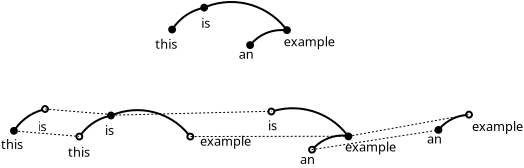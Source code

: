 <?xml version="1.0" encoding="UTF-8"?>
<dia:diagram xmlns:dia="http://www.lysator.liu.se/~alla/dia/">
  <dia:layer name="Background" visible="true" connectable="true" active="true">
    <dia:group>
      <dia:attribute name="meta">
        <dia:composite type="dict"/>
      </dia:attribute>
      <dia:attribute name="matrix"/>
      <dia:object type="Standard - Text" version="1" id="O0">
        <dia:attribute name="obj_pos">
          <dia:point val="10.861,-5.688"/>
        </dia:attribute>
        <dia:attribute name="obj_bb">
          <dia:rectangle val="10.861,-6.282;12.026,-5.537"/>
        </dia:attribute>
        <dia:attribute name="text">
          <dia:composite type="text">
            <dia:attribute name="string">
              <dia:string>#this#</dia:string>
            </dia:attribute>
            <dia:attribute name="font">
              <dia:font family="sans" style="0" name="Helvetica"/>
            </dia:attribute>
            <dia:attribute name="height">
              <dia:real val="0.8"/>
            </dia:attribute>
            <dia:attribute name="pos">
              <dia:point val="10.861,-5.688"/>
            </dia:attribute>
            <dia:attribute name="color">
              <dia:color val="#000000ff"/>
            </dia:attribute>
            <dia:attribute name="alignment">
              <dia:enum val="0"/>
            </dia:attribute>
          </dia:composite>
        </dia:attribute>
        <dia:attribute name="valign">
          <dia:enum val="3"/>
        </dia:attribute>
      </dia:object>
      <dia:object type="Standard - Text" version="1" id="O1">
        <dia:attribute name="obj_pos">
          <dia:point val="13.161,-6.735"/>
        </dia:attribute>
        <dia:attribute name="obj_bb">
          <dia:rectangle val="13.161,-7.33;13.671,-6.585"/>
        </dia:attribute>
        <dia:attribute name="text">
          <dia:composite type="text">
            <dia:attribute name="string">
              <dia:string>#is#</dia:string>
            </dia:attribute>
            <dia:attribute name="font">
              <dia:font family="sans" style="0" name="Helvetica"/>
            </dia:attribute>
            <dia:attribute name="height">
              <dia:real val="0.8"/>
            </dia:attribute>
            <dia:attribute name="pos">
              <dia:point val="13.161,-6.735"/>
            </dia:attribute>
            <dia:attribute name="color">
              <dia:color val="#000000ff"/>
            </dia:attribute>
            <dia:attribute name="alignment">
              <dia:enum val="0"/>
            </dia:attribute>
          </dia:composite>
        </dia:attribute>
        <dia:attribute name="valign">
          <dia:enum val="3"/>
        </dia:attribute>
      </dia:object>
      <dia:object type="Standard - Text" version="1" id="O2">
        <dia:attribute name="obj_pos">
          <dia:point val="15.036,-5.188"/>
        </dia:attribute>
        <dia:attribute name="obj_bb">
          <dia:rectangle val="15.036,-5.782;15.833,-5.037"/>
        </dia:attribute>
        <dia:attribute name="text">
          <dia:composite type="text">
            <dia:attribute name="string">
              <dia:string>#an#</dia:string>
            </dia:attribute>
            <dia:attribute name="font">
              <dia:font family="sans" style="0" name="Helvetica"/>
            </dia:attribute>
            <dia:attribute name="height">
              <dia:real val="0.8"/>
            </dia:attribute>
            <dia:attribute name="pos">
              <dia:point val="15.036,-5.188"/>
            </dia:attribute>
            <dia:attribute name="color">
              <dia:color val="#000000ff"/>
            </dia:attribute>
            <dia:attribute name="alignment">
              <dia:enum val="0"/>
            </dia:attribute>
          </dia:composite>
        </dia:attribute>
        <dia:attribute name="valign">
          <dia:enum val="3"/>
        </dia:attribute>
      </dia:object>
      <dia:object type="Standard - Text" version="1" id="O3">
        <dia:attribute name="obj_pos">
          <dia:point val="17.286,-5.812"/>
        </dia:attribute>
        <dia:attribute name="obj_bb">
          <dia:rectangle val="17.286,-6.407;20.046,-5.662"/>
        </dia:attribute>
        <dia:attribute name="text">
          <dia:composite type="text">
            <dia:attribute name="string">
              <dia:string>#example#</dia:string>
            </dia:attribute>
            <dia:attribute name="font">
              <dia:font family="sans" style="0" name="Helvetica"/>
            </dia:attribute>
            <dia:attribute name="height">
              <dia:real val="0.8"/>
            </dia:attribute>
            <dia:attribute name="pos">
              <dia:point val="17.286,-5.812"/>
            </dia:attribute>
            <dia:attribute name="color">
              <dia:color val="#000000ff"/>
            </dia:attribute>
            <dia:attribute name="alignment">
              <dia:enum val="0"/>
            </dia:attribute>
          </dia:composite>
        </dia:attribute>
        <dia:attribute name="valign">
          <dia:enum val="3"/>
        </dia:attribute>
      </dia:object>
      <dia:object type="Standard - Arc" version="0" id="O4">
        <dia:attribute name="obj_pos">
          <dia:point val="11.636,-6.513"/>
        </dia:attribute>
        <dia:attribute name="obj_bb">
          <dia:rectangle val="11.516,-7.958;13.531,-6.443"/>
        </dia:attribute>
        <dia:attribute name="conn_endpoints">
          <dia:point val="11.636,-6.513"/>
          <dia:point val="13.461,-7.76"/>
        </dia:attribute>
        <dia:attribute name="curve_distance">
          <dia:real val="-0.261"/>
        </dia:attribute>
        <dia:attribute name="start_arrow">
          <dia:enum val="8"/>
        </dia:attribute>
        <dia:attribute name="start_arrow_length">
          <dia:real val="0.3"/>
        </dia:attribute>
        <dia:attribute name="start_arrow_width">
          <dia:real val="0.3"/>
        </dia:attribute>
        <dia:attribute name="end_arrow">
          <dia:enum val="8"/>
        </dia:attribute>
        <dia:attribute name="end_arrow_length">
          <dia:real val="0.3"/>
        </dia:attribute>
        <dia:attribute name="end_arrow_width">
          <dia:real val="0.3"/>
        </dia:attribute>
      </dia:object>
      <dia:object type="Standard - Arc" version="0" id="O5">
        <dia:attribute name="obj_pos">
          <dia:point val="15.523,-5.74"/>
        </dia:attribute>
        <dia:attribute name="obj_bb">
          <dia:rectangle val="15.425,-6.677;17.403,-5.674"/>
        </dia:attribute>
        <dia:attribute name="conn_endpoints">
          <dia:point val="15.523,-5.74"/>
          <dia:point val="17.336,-6.61"/>
        </dia:attribute>
        <dia:attribute name="curve_distance">
          <dia:real val="-0.271"/>
        </dia:attribute>
        <dia:attribute name="start_arrow">
          <dia:enum val="8"/>
        </dia:attribute>
        <dia:attribute name="start_arrow_length">
          <dia:real val="0.3"/>
        </dia:attribute>
        <dia:attribute name="start_arrow_width">
          <dia:real val="0.3"/>
        </dia:attribute>
      </dia:object>
      <dia:object type="Standard - Arc" version="0" id="O6">
        <dia:attribute name="obj_pos">
          <dia:point val="13.411,-7.785"/>
        </dia:attribute>
        <dia:attribute name="obj_bb">
          <dia:rectangle val="13.348,-8.071;17.636,-6.425"/>
        </dia:attribute>
        <dia:attribute name="conn_endpoints">
          <dia:point val="13.411,-7.785"/>
          <dia:point val="17.536,-6.487"/>
        </dia:attribute>
        <dia:attribute name="curve_distance">
          <dia:real val="-0.76"/>
        </dia:attribute>
        <dia:attribute name="end_arrow">
          <dia:enum val="8"/>
        </dia:attribute>
        <dia:attribute name="end_arrow_length">
          <dia:real val="0.3"/>
        </dia:attribute>
        <dia:attribute name="end_arrow_width">
          <dia:real val="0.3"/>
        </dia:attribute>
      </dia:object>
    </dia:group>
    <dia:group>
      <dia:attribute name="meta">
        <dia:composite type="dict"/>
      </dia:attribute>
      <dia:attribute name="matrix"/>
      <dia:object type="Standard - Text" version="1" id="O7">
        <dia:attribute name="obj_pos">
          <dia:point val="6.503,-0.287"/>
        </dia:attribute>
        <dia:attribute name="obj_bb">
          <dia:rectangle val="6.503,-0.882;7.668,-0.138"/>
        </dia:attribute>
        <dia:attribute name="text">
          <dia:composite type="text">
            <dia:attribute name="string">
              <dia:string>#this#</dia:string>
            </dia:attribute>
            <dia:attribute name="font">
              <dia:font family="sans" style="0" name="Helvetica"/>
            </dia:attribute>
            <dia:attribute name="height">
              <dia:real val="0.8"/>
            </dia:attribute>
            <dia:attribute name="pos">
              <dia:point val="6.503,-0.287"/>
            </dia:attribute>
            <dia:attribute name="color">
              <dia:color val="#000000ff"/>
            </dia:attribute>
            <dia:attribute name="alignment">
              <dia:enum val="0"/>
            </dia:attribute>
          </dia:composite>
        </dia:attribute>
        <dia:attribute name="valign">
          <dia:enum val="3"/>
        </dia:attribute>
      </dia:object>
      <dia:object type="Standard - Text" version="1" id="O8">
        <dia:attribute name="obj_pos">
          <dia:point val="8.353,-1.372"/>
        </dia:attribute>
        <dia:attribute name="obj_bb">
          <dia:rectangle val="8.353,-1.967;8.863,-1.222"/>
        </dia:attribute>
        <dia:attribute name="text">
          <dia:composite type="text">
            <dia:attribute name="string">
              <dia:string>#is#</dia:string>
            </dia:attribute>
            <dia:attribute name="font">
              <dia:font family="sans" style="0" name="Helvetica"/>
            </dia:attribute>
            <dia:attribute name="height">
              <dia:real val="0.8"/>
            </dia:attribute>
            <dia:attribute name="pos">
              <dia:point val="8.353,-1.372"/>
            </dia:attribute>
            <dia:attribute name="color">
              <dia:color val="#000000ff"/>
            </dia:attribute>
            <dia:attribute name="alignment">
              <dia:enum val="0"/>
            </dia:attribute>
          </dia:composite>
        </dia:attribute>
        <dia:attribute name="valign">
          <dia:enum val="3"/>
        </dia:attribute>
      </dia:object>
      <dia:object type="Standard - Arc" version="0" id="O9">
        <dia:attribute name="obj_pos">
          <dia:point val="8.703,-2.36"/>
        </dia:attribute>
        <dia:attribute name="obj_bb">
          <dia:rectangle val="8.641,-2.664;12.803,-1.062"/>
        </dia:attribute>
        <dia:attribute name="conn_endpoints">
          <dia:point val="8.703,-2.36"/>
          <dia:point val="12.728,-1.124"/>
        </dia:attribute>
        <dia:attribute name="curve_distance">
          <dia:real val="-0.76"/>
        </dia:attribute>
        <dia:attribute name="end_arrow">
          <dia:enum val="9"/>
        </dia:attribute>
        <dia:attribute name="end_arrow_length">
          <dia:real val="0.3"/>
        </dia:attribute>
        <dia:attribute name="end_arrow_width">
          <dia:real val="0.3"/>
        </dia:attribute>
      </dia:object>
      <dia:object type="Standard - Arc" version="0" id="O10">
        <dia:attribute name="obj_pos">
          <dia:point val="6.973,-1.118"/>
        </dia:attribute>
        <dia:attribute name="obj_bb">
          <dia:rectangle val="6.878,-2.564;8.868,-1.049"/>
        </dia:attribute>
        <dia:attribute name="conn_endpoints">
          <dia:point val="6.973,-1.118"/>
          <dia:point val="8.798,-2.366"/>
        </dia:attribute>
        <dia:attribute name="curve_distance">
          <dia:real val="-0.261"/>
        </dia:attribute>
        <dia:attribute name="start_arrow">
          <dia:enum val="9"/>
        </dia:attribute>
        <dia:attribute name="start_arrow_length">
          <dia:real val="0.3"/>
        </dia:attribute>
        <dia:attribute name="start_arrow_width">
          <dia:real val="0.3"/>
        </dia:attribute>
        <dia:attribute name="end_arrow">
          <dia:enum val="8"/>
        </dia:attribute>
        <dia:attribute name="end_arrow_length">
          <dia:real val="0.3"/>
        </dia:attribute>
        <dia:attribute name="end_arrow_width">
          <dia:real val="0.3"/>
        </dia:attribute>
      </dia:object>
      <dia:object type="Standard - Text" version="1" id="O11">
        <dia:attribute name="obj_pos">
          <dia:point val="13.103,-0.838"/>
        </dia:attribute>
        <dia:attribute name="obj_bb">
          <dia:rectangle val="13.103,-1.433;15.863,-0.688"/>
        </dia:attribute>
        <dia:attribute name="text">
          <dia:composite type="text">
            <dia:attribute name="string">
              <dia:string>#example#</dia:string>
            </dia:attribute>
            <dia:attribute name="font">
              <dia:font family="sans" style="0" name="Helvetica"/>
            </dia:attribute>
            <dia:attribute name="height">
              <dia:real val="0.8"/>
            </dia:attribute>
            <dia:attribute name="pos">
              <dia:point val="13.103,-0.838"/>
            </dia:attribute>
            <dia:attribute name="color">
              <dia:color val="#000000ff"/>
            </dia:attribute>
            <dia:attribute name="alignment">
              <dia:enum val="0"/>
            </dia:attribute>
          </dia:composite>
        </dia:attribute>
        <dia:attribute name="valign">
          <dia:enum val="3"/>
        </dia:attribute>
      </dia:object>
    </dia:group>
    <dia:group>
      <dia:attribute name="meta">
        <dia:composite type="dict"/>
      </dia:attribute>
      <dia:attribute name="matrix"/>
      <dia:object type="Standard - Text" version="1" id="O12">
        <dia:attribute name="obj_pos">
          <dia:point val="18.103,0.082"/>
        </dia:attribute>
        <dia:attribute name="obj_bb">
          <dia:rectangle val="18.103,-0.513;18.901,0.232"/>
        </dia:attribute>
        <dia:attribute name="text">
          <dia:composite type="text">
            <dia:attribute name="string">
              <dia:string>#an#</dia:string>
            </dia:attribute>
            <dia:attribute name="font">
              <dia:font family="sans" style="0" name="Helvetica"/>
            </dia:attribute>
            <dia:attribute name="height">
              <dia:real val="0.8"/>
            </dia:attribute>
            <dia:attribute name="pos">
              <dia:point val="18.103,0.082"/>
            </dia:attribute>
            <dia:attribute name="color">
              <dia:color val="#000000ff"/>
            </dia:attribute>
            <dia:attribute name="alignment">
              <dia:enum val="0"/>
            </dia:attribute>
          </dia:composite>
        </dia:attribute>
        <dia:attribute name="valign">
          <dia:enum val="3"/>
        </dia:attribute>
      </dia:object>
      <dia:object type="Standard - Text" version="1" id="O13">
        <dia:attribute name="obj_pos">
          <dia:point val="20.353,-0.543"/>
        </dia:attribute>
        <dia:attribute name="obj_bb">
          <dia:rectangle val="20.353,-1.138;23.113,-0.393"/>
        </dia:attribute>
        <dia:attribute name="text">
          <dia:composite type="text">
            <dia:attribute name="string">
              <dia:string>#example#</dia:string>
            </dia:attribute>
            <dia:attribute name="font">
              <dia:font family="sans" style="0" name="Helvetica"/>
            </dia:attribute>
            <dia:attribute name="height">
              <dia:real val="0.8"/>
            </dia:attribute>
            <dia:attribute name="pos">
              <dia:point val="20.353,-0.543"/>
            </dia:attribute>
            <dia:attribute name="color">
              <dia:color val="#000000ff"/>
            </dia:attribute>
            <dia:attribute name="alignment">
              <dia:enum val="0"/>
            </dia:attribute>
          </dia:composite>
        </dia:attribute>
        <dia:attribute name="valign">
          <dia:enum val="3"/>
        </dia:attribute>
      </dia:object>
      <dia:object type="Standard - Arc" version="0" id="O14">
        <dia:attribute name="obj_pos">
          <dia:point val="18.591,-0.471"/>
        </dia:attribute>
        <dia:attribute name="obj_bb">
          <dia:rectangle val="18.52,-1.407;20.47,-0.404"/>
        </dia:attribute>
        <dia:attribute name="conn_endpoints">
          <dia:point val="18.591,-0.471"/>
          <dia:point val="20.403,-1.341"/>
        </dia:attribute>
        <dia:attribute name="curve_distance">
          <dia:real val="-0.271"/>
        </dia:attribute>
        <dia:attribute name="start_arrow">
          <dia:enum val="9"/>
        </dia:attribute>
        <dia:attribute name="start_arrow_length">
          <dia:real val="0.3"/>
        </dia:attribute>
        <dia:attribute name="start_arrow_width">
          <dia:real val="0.3"/>
        </dia:attribute>
      </dia:object>
      <dia:object type="Standard - Arc" version="0" id="O15">
        <dia:attribute name="obj_pos">
          <dia:point val="16.484,-2.472"/>
        </dia:attribute>
        <dia:attribute name="obj_bb">
          <dia:rectangle val="16.421,-2.757;20.709,-1.112"/>
        </dia:attribute>
        <dia:attribute name="conn_endpoints">
          <dia:point val="16.484,-2.472"/>
          <dia:point val="20.609,-1.174"/>
        </dia:attribute>
        <dia:attribute name="curve_distance">
          <dia:real val="-0.76"/>
        </dia:attribute>
        <dia:attribute name="start_arrow">
          <dia:enum val="9"/>
        </dia:attribute>
        <dia:attribute name="start_arrow_length">
          <dia:real val="0.3"/>
        </dia:attribute>
        <dia:attribute name="start_arrow_width">
          <dia:real val="0.3"/>
        </dia:attribute>
        <dia:attribute name="end_arrow">
          <dia:enum val="8"/>
        </dia:attribute>
        <dia:attribute name="end_arrow_length">
          <dia:real val="0.3"/>
        </dia:attribute>
        <dia:attribute name="end_arrow_width">
          <dia:real val="0.3"/>
        </dia:attribute>
      </dia:object>
      <dia:object type="Standard - Text" version="1" id="O16">
        <dia:attribute name="obj_pos">
          <dia:point val="16.503,-1.61"/>
        </dia:attribute>
        <dia:attribute name="obj_bb">
          <dia:rectangle val="16.503,-2.205;17.013,-1.46"/>
        </dia:attribute>
        <dia:attribute name="text">
          <dia:composite type="text">
            <dia:attribute name="string">
              <dia:string>#is#</dia:string>
            </dia:attribute>
            <dia:attribute name="font">
              <dia:font family="sans" style="0" name="Helvetica"/>
            </dia:attribute>
            <dia:attribute name="height">
              <dia:real val="0.8"/>
            </dia:attribute>
            <dia:attribute name="pos">
              <dia:point val="16.503,-1.61"/>
            </dia:attribute>
            <dia:attribute name="color">
              <dia:color val="#000000ff"/>
            </dia:attribute>
            <dia:attribute name="alignment">
              <dia:enum val="0"/>
            </dia:attribute>
          </dia:composite>
        </dia:attribute>
        <dia:attribute name="valign">
          <dia:enum val="3"/>
        </dia:attribute>
      </dia:object>
    </dia:group>
    <dia:group>
      <dia:attribute name="meta">
        <dia:composite type="dict"/>
      </dia:attribute>
      <dia:attribute name="matrix"/>
      <dia:object type="Standard - Text" version="1" id="O17">
        <dia:attribute name="obj_pos">
          <dia:point val="24.453,-0.949"/>
        </dia:attribute>
        <dia:attribute name="obj_bb">
          <dia:rectangle val="24.453,-1.544;25.251,-0.799"/>
        </dia:attribute>
        <dia:attribute name="text">
          <dia:composite type="text">
            <dia:attribute name="string">
              <dia:string>#an#</dia:string>
            </dia:attribute>
            <dia:attribute name="font">
              <dia:font family="sans" style="0" name="Helvetica"/>
            </dia:attribute>
            <dia:attribute name="height">
              <dia:real val="0.8"/>
            </dia:attribute>
            <dia:attribute name="pos">
              <dia:point val="24.453,-0.949"/>
            </dia:attribute>
            <dia:attribute name="color">
              <dia:color val="#000000ff"/>
            </dia:attribute>
            <dia:attribute name="alignment">
              <dia:enum val="0"/>
            </dia:attribute>
          </dia:composite>
        </dia:attribute>
        <dia:attribute name="valign">
          <dia:enum val="3"/>
        </dia:attribute>
      </dia:object>
      <dia:object type="Standard - Text" version="1" id="O18">
        <dia:attribute name="obj_pos">
          <dia:point val="26.703,-1.574"/>
        </dia:attribute>
        <dia:attribute name="obj_bb">
          <dia:rectangle val="26.703,-2.169;29.463,-1.424"/>
        </dia:attribute>
        <dia:attribute name="text">
          <dia:composite type="text">
            <dia:attribute name="string">
              <dia:string>#example#</dia:string>
            </dia:attribute>
            <dia:attribute name="font">
              <dia:font family="sans" style="0" name="Helvetica"/>
            </dia:attribute>
            <dia:attribute name="height">
              <dia:real val="0.8"/>
            </dia:attribute>
            <dia:attribute name="pos">
              <dia:point val="26.703,-1.574"/>
            </dia:attribute>
            <dia:attribute name="color">
              <dia:color val="#000000ff"/>
            </dia:attribute>
            <dia:attribute name="alignment">
              <dia:enum val="0"/>
            </dia:attribute>
          </dia:composite>
        </dia:attribute>
        <dia:attribute name="valign">
          <dia:enum val="3"/>
        </dia:attribute>
      </dia:object>
      <dia:object type="Standard - Arc" version="0" id="O19">
        <dia:attribute name="obj_pos">
          <dia:point val="24.941,-1.502"/>
        </dia:attribute>
        <dia:attribute name="obj_bb">
          <dia:rectangle val="24.842,-2.608;26.82,-1.435"/>
        </dia:attribute>
        <dia:attribute name="conn_endpoints">
          <dia:point val="24.941,-1.502"/>
          <dia:point val="26.753,-2.372"/>
        </dia:attribute>
        <dia:attribute name="curve_distance">
          <dia:real val="-0.271"/>
        </dia:attribute>
        <dia:attribute name="start_arrow">
          <dia:enum val="8"/>
        </dia:attribute>
        <dia:attribute name="start_arrow_length">
          <dia:real val="0.3"/>
        </dia:attribute>
        <dia:attribute name="start_arrow_width">
          <dia:real val="0.3"/>
        </dia:attribute>
        <dia:attribute name="end_arrow">
          <dia:enum val="9"/>
        </dia:attribute>
        <dia:attribute name="end_arrow_length">
          <dia:real val="0.3"/>
        </dia:attribute>
        <dia:attribute name="end_arrow_width">
          <dia:real val="0.3"/>
        </dia:attribute>
      </dia:object>
    </dia:group>
    <dia:group>
      <dia:attribute name="meta">
        <dia:composite type="dict"/>
      </dia:attribute>
      <dia:attribute name="matrix"/>
      <dia:object type="Standard - Text" version="1" id="O20">
        <dia:attribute name="obj_pos">
          <dia:point val="3.153,-0.674"/>
        </dia:attribute>
        <dia:attribute name="obj_bb">
          <dia:rectangle val="3.153,-1.269;4.318,-0.524"/>
        </dia:attribute>
        <dia:attribute name="text">
          <dia:composite type="text">
            <dia:attribute name="string">
              <dia:string>#this#</dia:string>
            </dia:attribute>
            <dia:attribute name="font">
              <dia:font family="sans" style="0" name="Helvetica"/>
            </dia:attribute>
            <dia:attribute name="height">
              <dia:real val="0.8"/>
            </dia:attribute>
            <dia:attribute name="pos">
              <dia:point val="3.153,-0.674"/>
            </dia:attribute>
            <dia:attribute name="color">
              <dia:color val="#000000ff"/>
            </dia:attribute>
            <dia:attribute name="alignment">
              <dia:enum val="0"/>
            </dia:attribute>
          </dia:composite>
        </dia:attribute>
        <dia:attribute name="valign">
          <dia:enum val="3"/>
        </dia:attribute>
      </dia:object>
      <dia:object type="Standard - Arc" version="0" id="O21">
        <dia:attribute name="obj_pos">
          <dia:point val="3.728,-1.449"/>
        </dia:attribute>
        <dia:attribute name="obj_bb">
          <dia:rectangle val="3.608,-2.888;5.623,-1.38"/>
        </dia:attribute>
        <dia:attribute name="conn_endpoints">
          <dia:point val="3.728,-1.449"/>
          <dia:point val="5.553,-2.697"/>
        </dia:attribute>
        <dia:attribute name="curve_distance">
          <dia:real val="-0.261"/>
        </dia:attribute>
        <dia:attribute name="start_arrow">
          <dia:enum val="8"/>
        </dia:attribute>
        <dia:attribute name="start_arrow_length">
          <dia:real val="0.3"/>
        </dia:attribute>
        <dia:attribute name="start_arrow_width">
          <dia:real val="0.3"/>
        </dia:attribute>
        <dia:attribute name="end_arrow">
          <dia:enum val="9"/>
        </dia:attribute>
        <dia:attribute name="end_arrow_length">
          <dia:real val="0.3"/>
        </dia:attribute>
        <dia:attribute name="end_arrow_width">
          <dia:real val="0.3"/>
        </dia:attribute>
      </dia:object>
      <dia:object type="Standard - Text" version="1" id="O22">
        <dia:attribute name="obj_pos">
          <dia:point val="4.978,-1.56"/>
        </dia:attribute>
        <dia:attribute name="obj_bb">
          <dia:rectangle val="4.978,-2.155;5.488,-1.41"/>
        </dia:attribute>
        <dia:attribute name="text">
          <dia:composite type="text">
            <dia:attribute name="string">
              <dia:string>#is#</dia:string>
            </dia:attribute>
            <dia:attribute name="font">
              <dia:font family="sans" style="0" name="Helvetica"/>
            </dia:attribute>
            <dia:attribute name="height">
              <dia:real val="0.8"/>
            </dia:attribute>
            <dia:attribute name="pos">
              <dia:point val="4.978,-1.56"/>
            </dia:attribute>
            <dia:attribute name="color">
              <dia:color val="#000000ff"/>
            </dia:attribute>
            <dia:attribute name="alignment">
              <dia:enum val="0"/>
            </dia:attribute>
          </dia:composite>
        </dia:attribute>
        <dia:attribute name="valign">
          <dia:enum val="3"/>
        </dia:attribute>
      </dia:object>
    </dia:group>
    <dia:object type="Standard - Line" version="0" id="O23">
      <dia:attribute name="obj_pos">
        <dia:point val="3.816,-1.571"/>
      </dia:attribute>
      <dia:attribute name="obj_bb">
        <dia:rectangle val="3.789,-1.598;7.08,-1.276"/>
      </dia:attribute>
      <dia:attribute name="conn_endpoints">
        <dia:point val="3.816,-1.571"/>
        <dia:point val="7.053,-1.302"/>
      </dia:attribute>
      <dia:attribute name="numcp">
        <dia:int val="1"/>
      </dia:attribute>
      <dia:attribute name="line_width">
        <dia:real val="0.05"/>
      </dia:attribute>
      <dia:attribute name="line_style">
        <dia:enum val="4"/>
      </dia:attribute>
    </dia:object>
    <dia:object type="Standard - Line" version="0" id="O24">
      <dia:attribute name="obj_pos">
        <dia:point val="5.364,-2.668"/>
      </dia:attribute>
      <dia:attribute name="obj_bb">
        <dia:rectangle val="5.337,-2.695;8.629,-2.372"/>
      </dia:attribute>
      <dia:attribute name="conn_endpoints">
        <dia:point val="5.364,-2.668"/>
        <dia:point val="8.602,-2.399"/>
      </dia:attribute>
      <dia:attribute name="numcp">
        <dia:int val="1"/>
      </dia:attribute>
      <dia:attribute name="line_width">
        <dia:real val="0.05"/>
      </dia:attribute>
      <dia:attribute name="line_style">
        <dia:enum val="4"/>
      </dia:attribute>
    </dia:object>
    <dia:object type="Standard - Line" version="0" id="O25">
      <dia:attribute name="obj_pos">
        <dia:point val="8.664,-2.359"/>
      </dia:attribute>
      <dia:attribute name="obj_bb">
        <dia:rectangle val="8.638,-2.584;16.715,-2.333"/>
      </dia:attribute>
      <dia:attribute name="conn_endpoints">
        <dia:point val="8.664,-2.359"/>
        <dia:point val="16.689,-2.559"/>
      </dia:attribute>
      <dia:attribute name="numcp">
        <dia:int val="1"/>
      </dia:attribute>
      <dia:attribute name="line_width">
        <dia:real val="0.05"/>
      </dia:attribute>
      <dia:attribute name="line_style">
        <dia:enum val="4"/>
      </dia:attribute>
    </dia:object>
    <dia:object type="Standard - Line" version="0" id="O26">
      <dia:attribute name="obj_pos">
        <dia:point val="12.636,-1.294"/>
      </dia:attribute>
      <dia:attribute name="obj_bb">
        <dia:rectangle val="12.611,-1.334;20.555,-1.269"/>
      </dia:attribute>
      <dia:attribute name="conn_endpoints">
        <dia:point val="12.636,-1.294"/>
        <dia:point val="20.53,-1.309"/>
      </dia:attribute>
      <dia:attribute name="numcp">
        <dia:int val="1"/>
      </dia:attribute>
      <dia:attribute name="line_width">
        <dia:real val="0.05"/>
      </dia:attribute>
      <dia:attribute name="line_style">
        <dia:enum val="4"/>
      </dia:attribute>
    </dia:object>
    <dia:object type="Standard - Line" version="0" id="O27">
      <dia:attribute name="obj_pos">
        <dia:point val="18.68,-0.634"/>
      </dia:attribute>
      <dia:attribute name="obj_bb">
        <dia:rectangle val="18.651,-1.65;25.073,-0.605"/>
      </dia:attribute>
      <dia:attribute name="conn_endpoints">
        <dia:point val="18.68,-0.634"/>
        <dia:point val="25.044,-1.621"/>
      </dia:attribute>
      <dia:attribute name="numcp">
        <dia:int val="1"/>
      </dia:attribute>
      <dia:attribute name="line_width">
        <dia:real val="0.05"/>
      </dia:attribute>
      <dia:attribute name="line_style">
        <dia:enum val="4"/>
      </dia:attribute>
    </dia:object>
    <dia:object type="Standard - Line" version="0" id="O28">
      <dia:attribute name="obj_pos">
        <dia:point val="20.519,-1.304"/>
      </dia:attribute>
      <dia:attribute name="obj_bb">
        <dia:rectangle val="20.49,-2.425;26.586,-1.275"/>
      </dia:attribute>
      <dia:attribute name="conn_endpoints">
        <dia:point val="20.519,-1.304"/>
        <dia:point val="26.557,-2.396"/>
      </dia:attribute>
      <dia:attribute name="numcp">
        <dia:int val="1"/>
      </dia:attribute>
      <dia:attribute name="line_width">
        <dia:real val="0.05"/>
      </dia:attribute>
      <dia:attribute name="line_style">
        <dia:enum val="4"/>
      </dia:attribute>
    </dia:object>
  </dia:layer>
</dia:diagram>
